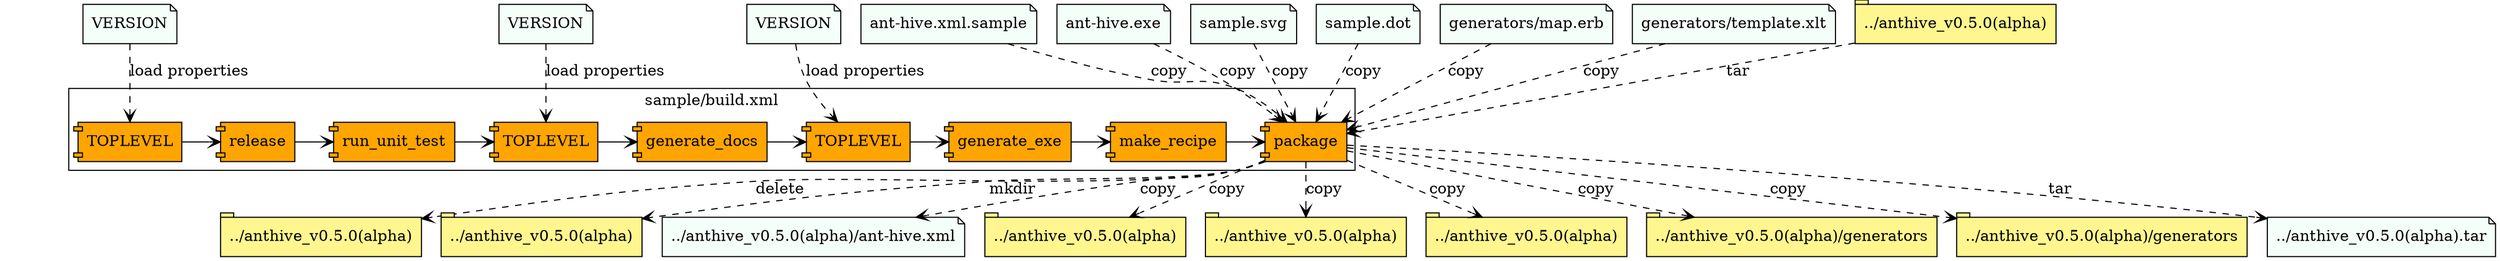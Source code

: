 digraph G {
	graph [ rankdir=TB ];
	node  [ shape=rect ];
	edge  [ arrowhead=vee ];
	""    [ style = invis ];


subgraph cluster_1 {
  label = "sample/build.xml" 
  9899640 [ label="TOPLEVEL" shape="component" style="filled" fillcolor="orange1" ]
  9899120 [ label="release" shape="component" style="filled" fillcolor="orange1" ]
  9898980 [ label="run_unit_test" shape="component" style="filled" fillcolor="orange1" ]
  9898870 [ label="TOPLEVEL" shape="component" style="filled" fillcolor="orange1" ]
  9898430 [ label="generate_docs" shape="component" style="filled" fillcolor="orange1" ]
  9898130 [ label="TOPLEVEL" shape="component" style="filled" fillcolor="orange1" ]
  9897690 [ label="generate_exe" shape="component" style="filled" fillcolor="orange1" ]
  9897620 [ label="make_recipe" shape="component" style="filled" fillcolor="orange1" ]
  9897180 [ label="package" shape="component" style="filled" fillcolor="orange1" ]
  {rank = same; 9899640 9899120 9898980 9898870 9898430 9898130 9897690 9897620 9897180; }}


9899320 [ label="VERSION" shape="note" style="filled" fillcolor="mintcream"]
9898630 [ label="VERSION" shape="note" style="filled" fillcolor="mintcream"]
9897890 [ label="VERSION" shape="note" style="filled" fillcolor="mintcream"]
9896460 [ label="../anthive_v0.5.0(alpha)" shape="tab" style="filled" fillcolor="khaki1"]
9896180 [ label="../anthive_v0.5.0(alpha)" shape="tab" style="filled" fillcolor="khaki1"]
9895750 [ label="ant-hive.xml.sample" shape="note" style="filled" fillcolor="mintcream"]
9895700 [ label="../anthive_v0.5.0(alpha)/ant-hive.xml" shape="note" style="filled" fillcolor="mintcream"]
9895170 [ label="ant-hive.exe" shape="note" style="filled" fillcolor="mintcream"]
9895120 [ label="../anthive_v0.5.0(alpha)" shape="tab" style="filled" fillcolor="khaki1"]
9894600 [ label="sample.svg" shape="note" style="filled" fillcolor="mintcream"]
9894550 [ label="../anthive_v0.5.0(alpha)" shape="tab" style="filled" fillcolor="khaki1"]
9894030 [ label="sample.dot" shape="note" style="filled" fillcolor="mintcream"]
9893980 [ label="../anthive_v0.5.0(alpha)" shape="tab" style="filled" fillcolor="khaki1"]
9893460 [ label="generators/map.erb" shape="note" style="filled" fillcolor="mintcream"]
9893410 [ label="../anthive_v0.5.0(alpha)/generators" shape="tab" style="filled" fillcolor="khaki1"]
9892890 [ label="generators/template.xlt" shape="note" style="filled" fillcolor="mintcream"]
9892840 [ label="../anthive_v0.5.0(alpha)/generators" shape="tab" style="filled" fillcolor="khaki1"]
9890950 [ label="../anthive_v0.5.0(alpha)" shape="tab" style="filled" fillcolor="khaki1"]
9890900 [ label="../anthive_v0.5.0(alpha).tar" shape="note" style="filled" fillcolor="mintcream"]

9899320 -> 9899640 [ label="load properties" style="dashed"]
9899640 -> 9899120 [ label="" style="solid"]
9899120 -> 9898980 [ label="" style="solid"]
9898980 -> 9898870 [ label="" style="solid"]
9898630 -> 9898870 [ label="load properties" style="dashed"]
9898870 -> 9898430 [ label="" style="solid"]
9898430 -> 9898130 [ label="" style="solid"]
9897890 -> 9898130 [ label="load properties" style="dashed"]
9898130 -> 9897690 [ label="" style="solid"]
9897690 -> 9897620 [ label="" style="solid"]
9897620 -> 9897180 [ label="" style="solid"]
9897180 -> 9896460 [ label="delete" style="dashed"]
9897180 -> 9896180 [ label="mkdir" style="dashed"]
9895750 -> 9897180 [ label="copy" style="dashed"]
9897180 -> 9895700 [ label="copy" style="dashed"]
9895170 -> 9897180 [ label="copy" style="dashed"]
9897180 -> 9895120 [ label="copy" style="dashed"]
9894600 -> 9897180 [ label="copy" style="dashed"]
9897180 -> 9894550 [ label="copy" style="dashed"]
9894030 -> 9897180 [ label="copy" style="dashed"]
9897180 -> 9893980 [ label="copy" style="dashed"]
9893460 -> 9897180 [ label="copy" style="dashed"]
9897180 -> 9893410 [ label="copy" style="dashed"]
9892890 -> 9897180 [ label="copy" style="dashed"]
9897180 -> 9892840 [ label="copy" style="dashed"]
9890950 -> 9897180 [ label="tar" style="dashed"]
9897180 -> 9890900 [ label="tar" style="dashed"]
}

